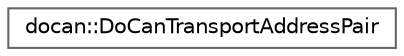 digraph "Graphical Class Hierarchy"
{
 // LATEX_PDF_SIZE
  bgcolor="transparent";
  edge [fontname=Helvetica,fontsize=10,labelfontname=Helvetica,labelfontsize=10];
  node [fontname=Helvetica,fontsize=10,shape=box,height=0.2,width=0.4];
  rankdir="LR";
  Node0 [id="Node000000",label="docan::DoCanTransportAddressPair",height=0.2,width=0.4,color="grey40", fillcolor="white", style="filled",URL="$d9/dbd/classdocan_1_1DoCanTransportAddressPair.html",tooltip=" "];
}

